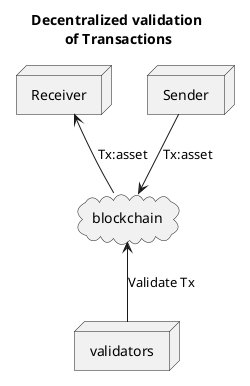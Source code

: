 @startuml

title Decentralized validation \nof Transactions


node sender as "Sender"

node receiver as "Receiver"

cloud blockchain

sender -d-> blockchain: Tx:asset
blockchain -u-> receiver: Tx:asset

node v as "validators"
v -u-> blockchain: Validate Tx

@enduml